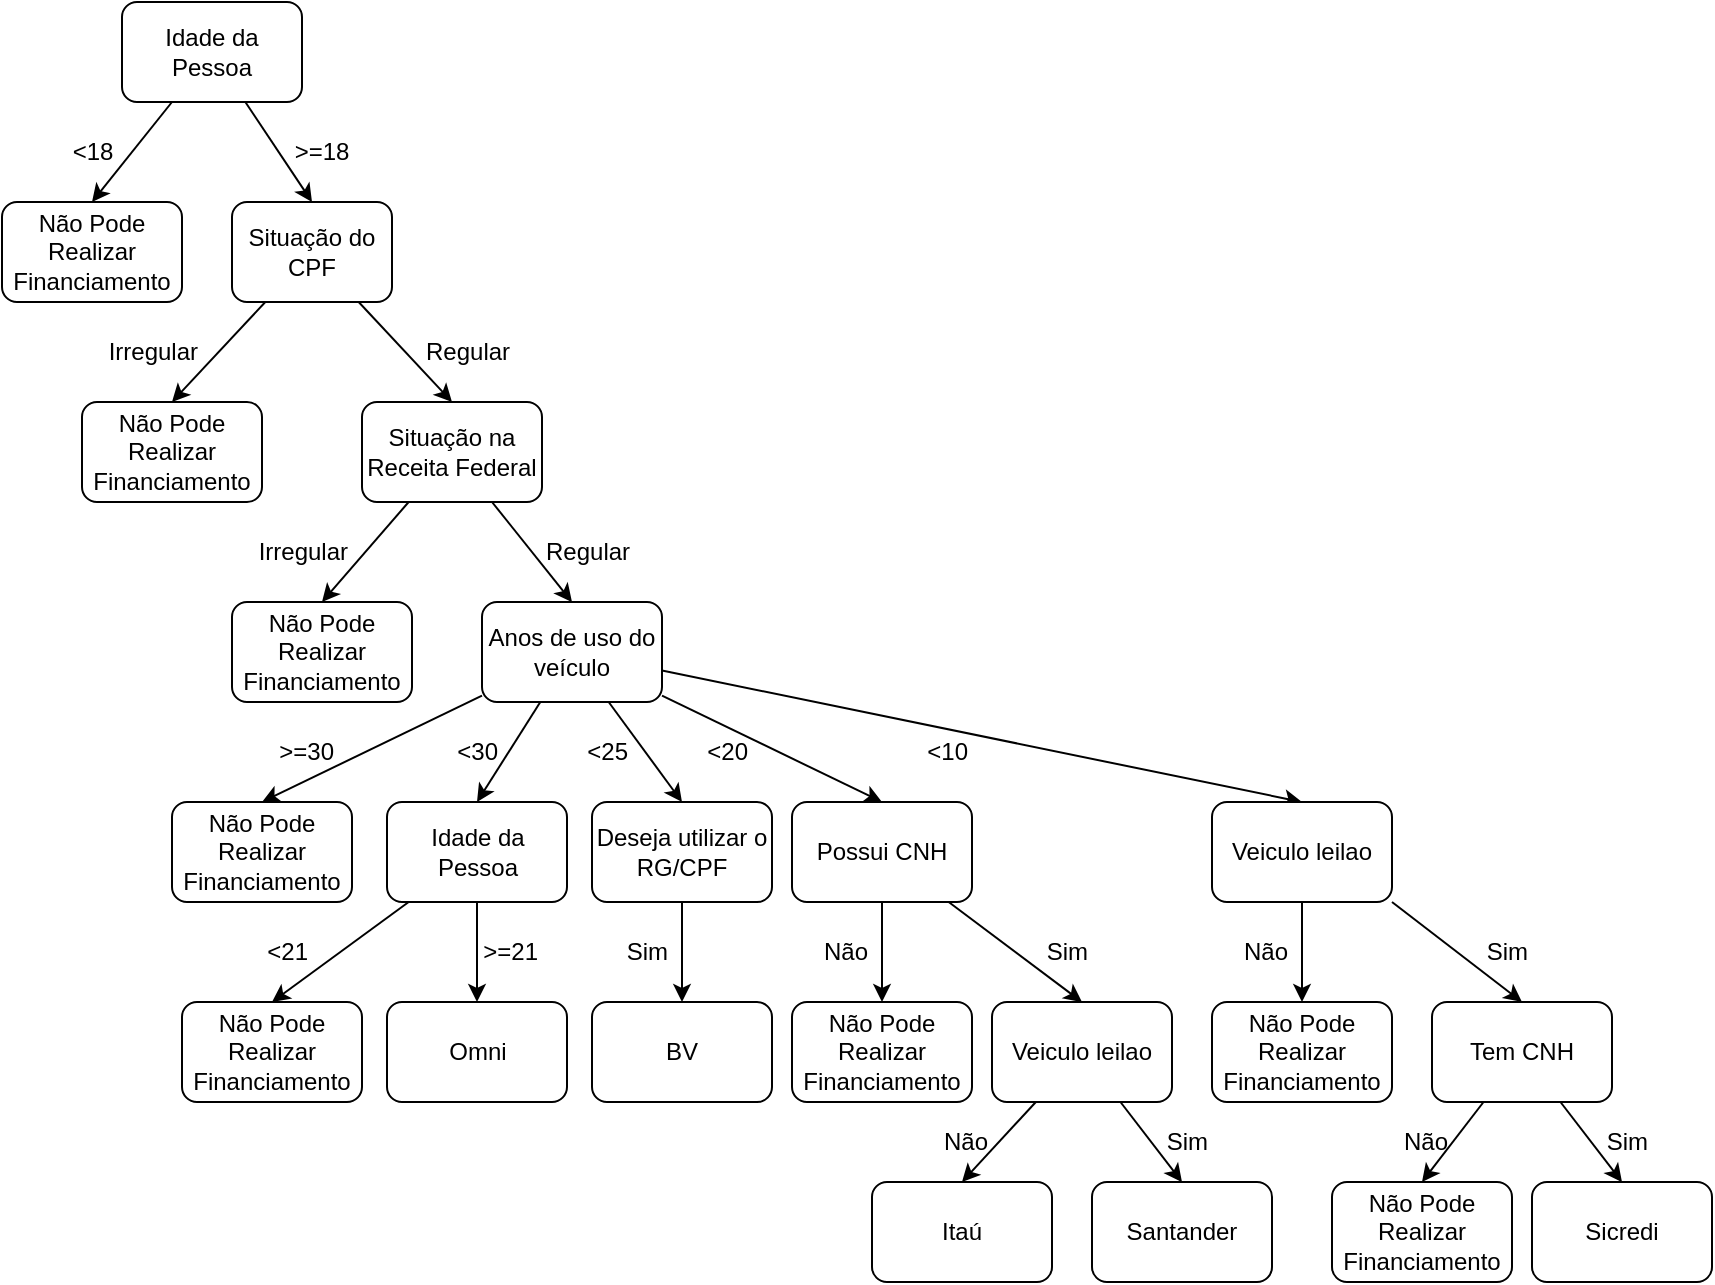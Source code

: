 <mxfile>
    <diagram id="gdjenpCYscjtsmnN4FRi" name="Page-1">
        <mxGraphModel dx="612" dy="522" grid="1" gridSize="10" guides="0" tooltips="1" connect="1" arrows="1" fold="1" page="1" pageScale="1" pageWidth="1200" pageHeight="1920" math="0" shadow="0">
            <root>
                <mxCell id="0"/>
                <mxCell id="1" parent="0"/>
                <mxCell id="6" value="Não Pode Realizar Financiamento" style="rounded=1;whiteSpace=wrap;html=1;" parent="1" vertex="1">
                    <mxGeometry x="305" y="140" width="90" height="50" as="geometry"/>
                </mxCell>
                <mxCell id="15" style="edgeStyle=none;html=1;entryX=0.5;entryY=0;entryDx=0;entryDy=0;" parent="1" source="7" target="14" edge="1">
                    <mxGeometry relative="1" as="geometry"/>
                </mxCell>
                <mxCell id="18" style="edgeStyle=none;html=1;entryX=0.5;entryY=0;entryDx=0;entryDy=0;" parent="1" source="7" target="17" edge="1">
                    <mxGeometry relative="1" as="geometry"/>
                </mxCell>
                <mxCell id="7" value="Situação do CPF" style="rounded=1;whiteSpace=wrap;html=1;" parent="1" vertex="1">
                    <mxGeometry x="420" y="140" width="80" height="50" as="geometry"/>
                </mxCell>
                <mxCell id="10" value="&amp;lt;18" style="text;html=1;strokeColor=none;fillColor=none;align=center;verticalAlign=middle;whiteSpace=wrap;rounded=0;" parent="1" vertex="1">
                    <mxGeometry x="332.5" y="100" width="35" height="30" as="geometry"/>
                </mxCell>
                <mxCell id="12" value="&amp;gt;=18" style="text;html=1;strokeColor=none;fillColor=none;align=center;verticalAlign=middle;whiteSpace=wrap;rounded=0;" parent="1" vertex="1">
                    <mxGeometry x="450" y="100" width="30" height="30" as="geometry"/>
                </mxCell>
                <mxCell id="14" value="Não Pode Realizar Financiamento" style="rounded=1;whiteSpace=wrap;html=1;" parent="1" vertex="1">
                    <mxGeometry x="345" y="240" width="90" height="50" as="geometry"/>
                </mxCell>
                <mxCell id="16" value="Irregular" style="text;html=1;strokeColor=none;fillColor=none;align=right;verticalAlign=middle;whiteSpace=wrap;rounded=0;" parent="1" vertex="1">
                    <mxGeometry x="345" y="200" width="60" height="30" as="geometry"/>
                </mxCell>
                <mxCell id="21" style="edgeStyle=none;html=1;entryX=0.5;entryY=0;entryDx=0;entryDy=0;" parent="1" source="17" target="20" edge="1">
                    <mxGeometry relative="1" as="geometry"/>
                </mxCell>
                <mxCell id="24" style="edgeStyle=none;html=1;entryX=0.5;entryY=0;entryDx=0;entryDy=0;" parent="1" source="17" target="23" edge="1">
                    <mxGeometry relative="1" as="geometry"/>
                </mxCell>
                <mxCell id="17" value="Situação na Receita Federal" style="rounded=1;whiteSpace=wrap;html=1;" parent="1" vertex="1">
                    <mxGeometry x="485" y="240" width="90" height="50" as="geometry"/>
                </mxCell>
                <mxCell id="19" value="Regular" style="text;html=1;strokeColor=none;fillColor=none;align=left;verticalAlign=middle;whiteSpace=wrap;rounded=0;" parent="1" vertex="1">
                    <mxGeometry x="515" y="200" width="60" height="30" as="geometry"/>
                </mxCell>
                <mxCell id="20" value="Não Pode Realizar Financiamento" style="rounded=1;whiteSpace=wrap;html=1;" parent="1" vertex="1">
                    <mxGeometry x="420" y="340" width="90" height="50" as="geometry"/>
                </mxCell>
                <mxCell id="22" value="Irregular" style="text;html=1;strokeColor=none;fillColor=none;align=right;verticalAlign=middle;whiteSpace=wrap;rounded=0;" parent="1" vertex="1">
                    <mxGeometry x="420" y="300" width="60" height="30" as="geometry"/>
                </mxCell>
                <mxCell id="33" style="edgeStyle=none;html=1;entryX=0.5;entryY=0;entryDx=0;entryDy=0;" parent="1" source="23" target="32" edge="1">
                    <mxGeometry relative="1" as="geometry"/>
                </mxCell>
                <mxCell id="47" style="edgeStyle=none;html=1;entryX=0.5;entryY=0;entryDx=0;entryDy=0;" parent="1" source="23" target="46" edge="1">
                    <mxGeometry relative="1" as="geometry"/>
                </mxCell>
                <mxCell id="76" style="edgeStyle=none;html=1;entryX=0.5;entryY=0;entryDx=0;entryDy=0;" parent="1" source="23" target="71" edge="1">
                    <mxGeometry relative="1" as="geometry"/>
                </mxCell>
                <mxCell id="78" style="edgeStyle=none;html=1;entryX=0.5;entryY=0;entryDx=0;entryDy=0;" parent="1" source="23" target="77" edge="1">
                    <mxGeometry relative="1" as="geometry"/>
                </mxCell>
                <mxCell id="83" style="edgeStyle=none;html=1;entryX=0.5;entryY=0;entryDx=0;entryDy=0;" edge="1" parent="1" source="23" target="80">
                    <mxGeometry relative="1" as="geometry"/>
                </mxCell>
                <mxCell id="23" value="Anos de uso do veículo" style="rounded=1;whiteSpace=wrap;html=1;" parent="1" vertex="1">
                    <mxGeometry x="545" y="340" width="90" height="50" as="geometry"/>
                </mxCell>
                <mxCell id="25" value="Regular" style="text;html=1;strokeColor=none;fillColor=none;align=left;verticalAlign=middle;whiteSpace=wrap;rounded=0;" parent="1" vertex="1">
                    <mxGeometry x="575" y="300" width="60" height="30" as="geometry"/>
                </mxCell>
                <mxCell id="29" value="&amp;lt;30" style="text;html=1;strokeColor=none;fillColor=none;align=right;verticalAlign=middle;whiteSpace=wrap;rounded=0;" parent="1" vertex="1">
                    <mxGeometry x="530" y="400" width="25" height="30" as="geometry"/>
                </mxCell>
                <mxCell id="54" style="edgeStyle=none;html=1;entryX=0.5;entryY=0;entryDx=0;entryDy=0;" parent="1" source="32" target="53" edge="1">
                    <mxGeometry relative="1" as="geometry"/>
                </mxCell>
                <mxCell id="58" style="edgeStyle=none;html=1;entryX=0.5;entryY=0;entryDx=0;entryDy=0;" parent="1" source="32" target="57" edge="1">
                    <mxGeometry relative="1" as="geometry"/>
                </mxCell>
                <mxCell id="32" value="Possui CNH" style="rounded=1;whiteSpace=wrap;html=1;" parent="1" vertex="1">
                    <mxGeometry x="700" y="440" width="90" height="50" as="geometry"/>
                </mxCell>
                <mxCell id="34" value="&amp;lt;25" style="text;html=1;strokeColor=none;fillColor=none;align=right;verticalAlign=middle;whiteSpace=wrap;rounded=0;" parent="1" vertex="1">
                    <mxGeometry x="600" y="400" width="20" height="30" as="geometry"/>
                </mxCell>
                <mxCell id="43" style="edgeStyle=none;html=1;entryX=0.5;entryY=0;entryDx=0;entryDy=0;" parent="1" source="42" target="6" edge="1">
                    <mxGeometry relative="1" as="geometry"/>
                </mxCell>
                <mxCell id="44" style="edgeStyle=none;html=1;entryX=0.5;entryY=0;entryDx=0;entryDy=0;" parent="1" source="42" target="7" edge="1">
                    <mxGeometry relative="1" as="geometry"/>
                </mxCell>
                <mxCell id="42" value="Idade da Pessoa" style="rounded=1;whiteSpace=wrap;html=1;" parent="1" vertex="1">
                    <mxGeometry x="365" y="40" width="90" height="50" as="geometry"/>
                </mxCell>
                <mxCell id="45" value="&amp;lt;20" style="text;html=1;strokeColor=none;fillColor=none;align=right;verticalAlign=middle;whiteSpace=wrap;rounded=0;" parent="1" vertex="1">
                    <mxGeometry x="660" y="400" width="20" height="30" as="geometry"/>
                </mxCell>
                <mxCell id="51" style="edgeStyle=none;html=1;entryX=0.5;entryY=0;entryDx=0;entryDy=0;" parent="1" source="46" target="50" edge="1">
                    <mxGeometry relative="1" as="geometry"/>
                </mxCell>
                <mxCell id="46" value="Deseja utilizar o RG/CPF" style="rounded=1;whiteSpace=wrap;html=1;" parent="1" vertex="1">
                    <mxGeometry x="600" y="440" width="90" height="50" as="geometry"/>
                </mxCell>
                <mxCell id="50" value="BV" style="rounded=1;whiteSpace=wrap;html=1;" parent="1" vertex="1">
                    <mxGeometry x="600" y="540" width="90" height="50" as="geometry"/>
                </mxCell>
                <mxCell id="52" value="Sim" style="text;html=1;strokeColor=none;fillColor=none;align=right;verticalAlign=middle;whiteSpace=wrap;rounded=0;" parent="1" vertex="1">
                    <mxGeometry x="610" y="500" width="30" height="30" as="geometry"/>
                </mxCell>
                <mxCell id="53" value="Não Pode Realizar Financiamento" style="rounded=1;whiteSpace=wrap;html=1;" parent="1" vertex="1">
                    <mxGeometry x="700" y="540" width="90" height="50" as="geometry"/>
                </mxCell>
                <mxCell id="55" value="Não" style="text;html=1;strokeColor=none;fillColor=none;align=right;verticalAlign=middle;whiteSpace=wrap;rounded=0;" parent="1" vertex="1">
                    <mxGeometry x="710" y="500" width="30" height="30" as="geometry"/>
                </mxCell>
                <mxCell id="63" style="edgeStyle=none;html=1;entryX=0.5;entryY=0;entryDx=0;entryDy=0;" parent="1" source="57" target="60" edge="1">
                    <mxGeometry relative="1" as="geometry"/>
                </mxCell>
                <mxCell id="98" style="edgeStyle=none;html=1;entryX=0.5;entryY=0;entryDx=0;entryDy=0;" edge="1" parent="1" source="57" target="97">
                    <mxGeometry relative="1" as="geometry"/>
                </mxCell>
                <mxCell id="57" value="Veiculo leilao" style="rounded=1;whiteSpace=wrap;html=1;" parent="1" vertex="1">
                    <mxGeometry x="800" y="540" width="90" height="50" as="geometry"/>
                </mxCell>
                <mxCell id="59" value="Sim" style="text;html=1;strokeColor=none;fillColor=none;align=right;verticalAlign=middle;whiteSpace=wrap;rounded=0;" parent="1" vertex="1">
                    <mxGeometry x="820" y="500" width="30" height="30" as="geometry"/>
                </mxCell>
                <mxCell id="60" value="Itaú" style="rounded=1;whiteSpace=wrap;html=1;" parent="1" vertex="1">
                    <mxGeometry x="740" y="630" width="90" height="50" as="geometry"/>
                </mxCell>
                <mxCell id="69" style="edgeStyle=none;html=1;entryX=0.5;entryY=0;entryDx=0;entryDy=0;" parent="1" source="71" target="72" edge="1">
                    <mxGeometry relative="1" as="geometry"/>
                </mxCell>
                <mxCell id="70" style="edgeStyle=none;html=1;entryX=0.5;entryY=0;entryDx=0;entryDy=0;" parent="1" source="71" target="73" edge="1">
                    <mxGeometry relative="1" as="geometry"/>
                </mxCell>
                <mxCell id="71" value="Idade da Pessoa" style="rounded=1;whiteSpace=wrap;html=1;" parent="1" vertex="1">
                    <mxGeometry x="497.5" y="440" width="90" height="50" as="geometry"/>
                </mxCell>
                <mxCell id="72" value="Não Pode Realizar Financiamento" style="rounded=1;whiteSpace=wrap;html=1;" parent="1" vertex="1">
                    <mxGeometry x="395" y="540" width="90" height="50" as="geometry"/>
                </mxCell>
                <mxCell id="73" value="Omni" style="rounded=1;whiteSpace=wrap;html=1;" parent="1" vertex="1">
                    <mxGeometry x="497.5" y="540" width="90" height="50" as="geometry"/>
                </mxCell>
                <mxCell id="74" value="&amp;gt;=21" style="text;html=1;strokeColor=none;fillColor=none;align=right;verticalAlign=middle;whiteSpace=wrap;rounded=0;" parent="1" vertex="1">
                    <mxGeometry x="545" y="500" width="30" height="30" as="geometry"/>
                </mxCell>
                <mxCell id="75" value="&amp;lt;21" style="text;html=1;strokeColor=none;fillColor=none;align=right;verticalAlign=middle;whiteSpace=wrap;rounded=0;" parent="1" vertex="1">
                    <mxGeometry x="430" y="500" width="30" height="30" as="geometry"/>
                </mxCell>
                <mxCell id="77" value="Não Pode Realizar Financiamento" style="rounded=1;whiteSpace=wrap;html=1;" parent="1" vertex="1">
                    <mxGeometry x="390" y="440" width="90" height="50" as="geometry"/>
                </mxCell>
                <mxCell id="79" value="&amp;gt;=30" style="text;html=1;strokeColor=none;fillColor=none;align=right;verticalAlign=middle;whiteSpace=wrap;rounded=0;" parent="1" vertex="1">
                    <mxGeometry x="447.5" y="400" width="25" height="30" as="geometry"/>
                </mxCell>
                <mxCell id="86" style="edgeStyle=none;html=1;entryX=0.5;entryY=0;entryDx=0;entryDy=0;" edge="1" parent="1" source="80" target="85">
                    <mxGeometry relative="1" as="geometry"/>
                </mxCell>
                <mxCell id="89" style="edgeStyle=none;html=1;exitX=1;exitY=1;exitDx=0;exitDy=0;entryX=0.5;entryY=0;entryDx=0;entryDy=0;" edge="1" parent="1" source="80" target="88">
                    <mxGeometry relative="1" as="geometry"/>
                </mxCell>
                <mxCell id="80" value="Veiculo leilao" style="rounded=1;whiteSpace=wrap;html=1;" vertex="1" parent="1">
                    <mxGeometry x="910" y="440" width="90" height="50" as="geometry"/>
                </mxCell>
                <mxCell id="82" value="&amp;lt;10" style="text;html=1;strokeColor=none;fillColor=none;align=right;verticalAlign=middle;whiteSpace=wrap;rounded=0;" vertex="1" parent="1">
                    <mxGeometry x="760" y="400" width="30" height="30" as="geometry"/>
                </mxCell>
                <mxCell id="85" value="Não Pode Realizar Financiamento" style="rounded=1;whiteSpace=wrap;html=1;" vertex="1" parent="1">
                    <mxGeometry x="910" y="540" width="90" height="50" as="geometry"/>
                </mxCell>
                <mxCell id="87" value="Não" style="text;html=1;strokeColor=none;fillColor=none;align=right;verticalAlign=middle;whiteSpace=wrap;rounded=0;" vertex="1" parent="1">
                    <mxGeometry x="920" y="500" width="30" height="30" as="geometry"/>
                </mxCell>
                <mxCell id="93" style="edgeStyle=none;html=1;entryX=0.5;entryY=0;entryDx=0;entryDy=0;" edge="1" parent="1" source="88" target="91">
                    <mxGeometry relative="1" as="geometry"/>
                </mxCell>
                <mxCell id="94" style="edgeStyle=none;html=1;entryX=0.5;entryY=0;entryDx=0;entryDy=0;" edge="1" parent="1" source="88" target="92">
                    <mxGeometry relative="1" as="geometry"/>
                </mxCell>
                <mxCell id="88" value="Tem CNH" style="rounded=1;whiteSpace=wrap;html=1;" vertex="1" parent="1">
                    <mxGeometry x="1020" y="540" width="90" height="50" as="geometry"/>
                </mxCell>
                <mxCell id="90" value="Sim" style="text;html=1;strokeColor=none;fillColor=none;align=right;verticalAlign=middle;whiteSpace=wrap;rounded=0;" vertex="1" parent="1">
                    <mxGeometry x="1040" y="500" width="30" height="30" as="geometry"/>
                </mxCell>
                <mxCell id="91" value="Não Pode Realizar Financiamento" style="rounded=1;whiteSpace=wrap;html=1;" vertex="1" parent="1">
                    <mxGeometry x="970" y="630" width="90" height="50" as="geometry"/>
                </mxCell>
                <mxCell id="92" value="Sicredi" style="rounded=1;whiteSpace=wrap;html=1;" vertex="1" parent="1">
                    <mxGeometry x="1070" y="630" width="90" height="50" as="geometry"/>
                </mxCell>
                <mxCell id="95" value="Não" style="text;html=1;strokeColor=none;fillColor=none;align=right;verticalAlign=middle;whiteSpace=wrap;rounded=0;" vertex="1" parent="1">
                    <mxGeometry x="1000" y="595" width="30" height="30" as="geometry"/>
                </mxCell>
                <mxCell id="96" value="Sim" style="text;html=1;strokeColor=none;fillColor=none;align=right;verticalAlign=middle;whiteSpace=wrap;rounded=0;" vertex="1" parent="1">
                    <mxGeometry x="1100" y="595" width="30" height="30" as="geometry"/>
                </mxCell>
                <mxCell id="97" value="Santander" style="rounded=1;whiteSpace=wrap;html=1;" vertex="1" parent="1">
                    <mxGeometry x="850" y="630" width="90" height="50" as="geometry"/>
                </mxCell>
                <mxCell id="99" value="Sim" style="text;html=1;strokeColor=none;fillColor=none;align=right;verticalAlign=middle;whiteSpace=wrap;rounded=0;" vertex="1" parent="1">
                    <mxGeometry x="880" y="595" width="30" height="30" as="geometry"/>
                </mxCell>
                <mxCell id="100" value="Não" style="text;html=1;strokeColor=none;fillColor=none;align=right;verticalAlign=middle;whiteSpace=wrap;rounded=0;" vertex="1" parent="1">
                    <mxGeometry x="770" y="595" width="30" height="30" as="geometry"/>
                </mxCell>
            </root>
        </mxGraphModel>
    </diagram>
</mxfile>